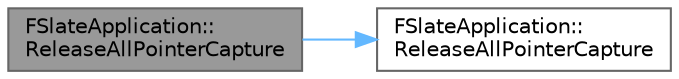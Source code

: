 digraph "FSlateApplication::ReleaseAllPointerCapture"
{
 // INTERACTIVE_SVG=YES
 // LATEX_PDF_SIZE
  bgcolor="transparent";
  edge [fontname=Helvetica,fontsize=10,labelfontname=Helvetica,labelfontsize=10];
  node [fontname=Helvetica,fontsize=10,shape=box,height=0.2,width=0.4];
  rankdir="LR";
  Node1 [id="Node000001",label="FSlateApplication::\lReleaseAllPointerCapture",height=0.2,width=0.4,color="gray40", fillcolor="grey60", style="filled", fontcolor="black",tooltip="Releases capture for every pointer belonging to the given user index particular user."];
  Node1 -> Node2 [id="edge1_Node000001_Node000002",color="steelblue1",style="solid",tooltip=" "];
  Node2 [id="Node000002",label="FSlateApplication::\lReleaseAllPointerCapture",height=0.2,width=0.4,color="grey40", fillcolor="white", style="filled",URL="$dc/df2/classFSlateApplication.html#a6b437d76e7b4e61e76858b1439f27c04",tooltip="Releases capture for every pointer on every user from whatever it currently is on."];
}
